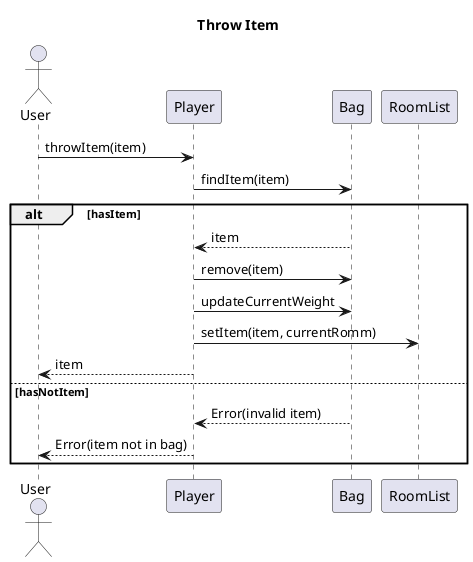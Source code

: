 @startuml

title Throw Item

actor User
participant Player
participant Bag
participant RoomList

User -> Player : throwItem(item)
Player -> Bag : findItem(item)
alt hasItem
  return item
  Player -> Bag : remove(item)
  Player -> Bag : updateCurrentWeight
  Player -> RoomList : setItem(item, currentRomm)
  Player --> User : item
else hasNotItem
  Bag --> Player : Error(invalid item)
  Player --> User : Error(item not in bag)
end

@enduml